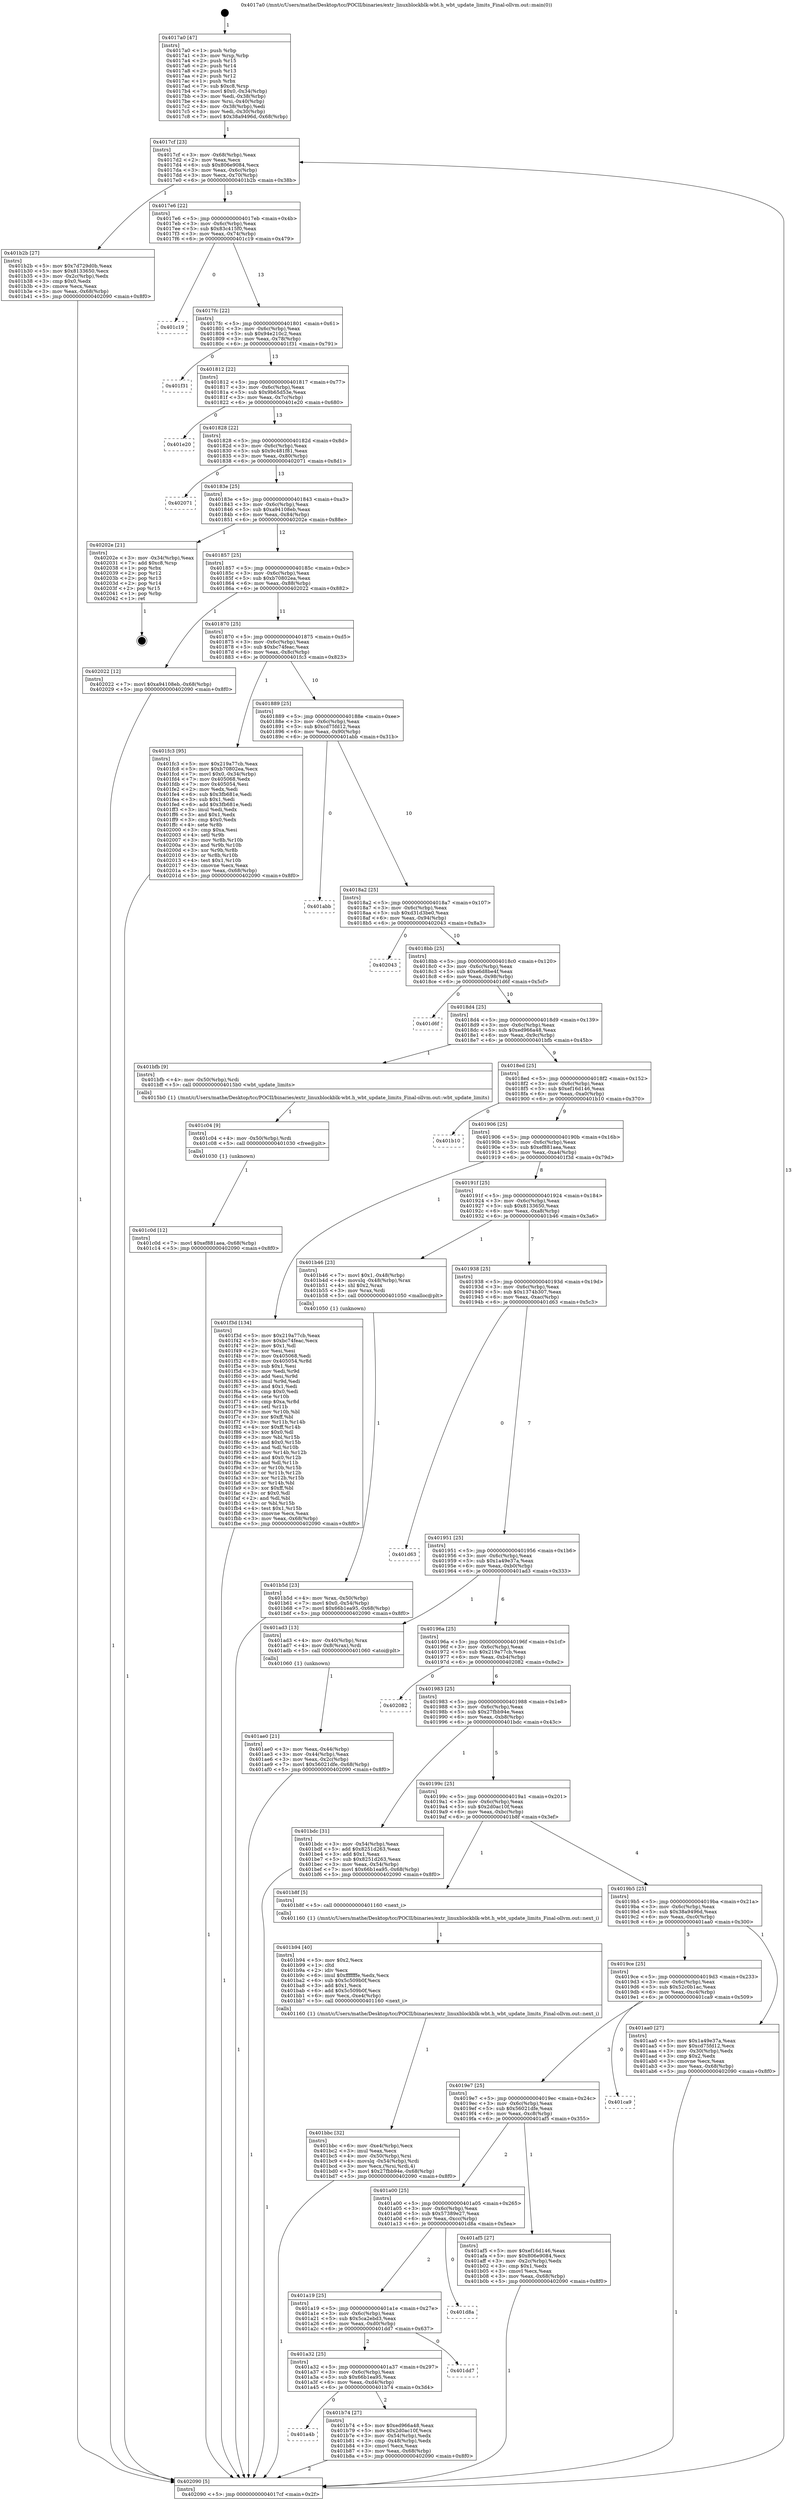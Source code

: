 digraph "0x4017a0" {
  label = "0x4017a0 (/mnt/c/Users/mathe/Desktop/tcc/POCII/binaries/extr_linuxblockblk-wbt.h_wbt_update_limits_Final-ollvm.out::main(0))"
  labelloc = "t"
  node[shape=record]

  Entry [label="",width=0.3,height=0.3,shape=circle,fillcolor=black,style=filled]
  "0x4017cf" [label="{
     0x4017cf [23]\l
     | [instrs]\l
     &nbsp;&nbsp;0x4017cf \<+3\>: mov -0x68(%rbp),%eax\l
     &nbsp;&nbsp;0x4017d2 \<+2\>: mov %eax,%ecx\l
     &nbsp;&nbsp;0x4017d4 \<+6\>: sub $0x806e9084,%ecx\l
     &nbsp;&nbsp;0x4017da \<+3\>: mov %eax,-0x6c(%rbp)\l
     &nbsp;&nbsp;0x4017dd \<+3\>: mov %ecx,-0x70(%rbp)\l
     &nbsp;&nbsp;0x4017e0 \<+6\>: je 0000000000401b2b \<main+0x38b\>\l
  }"]
  "0x401b2b" [label="{
     0x401b2b [27]\l
     | [instrs]\l
     &nbsp;&nbsp;0x401b2b \<+5\>: mov $0x7d729d0b,%eax\l
     &nbsp;&nbsp;0x401b30 \<+5\>: mov $0x8133650,%ecx\l
     &nbsp;&nbsp;0x401b35 \<+3\>: mov -0x2c(%rbp),%edx\l
     &nbsp;&nbsp;0x401b38 \<+3\>: cmp $0x0,%edx\l
     &nbsp;&nbsp;0x401b3b \<+3\>: cmove %ecx,%eax\l
     &nbsp;&nbsp;0x401b3e \<+3\>: mov %eax,-0x68(%rbp)\l
     &nbsp;&nbsp;0x401b41 \<+5\>: jmp 0000000000402090 \<main+0x8f0\>\l
  }"]
  "0x4017e6" [label="{
     0x4017e6 [22]\l
     | [instrs]\l
     &nbsp;&nbsp;0x4017e6 \<+5\>: jmp 00000000004017eb \<main+0x4b\>\l
     &nbsp;&nbsp;0x4017eb \<+3\>: mov -0x6c(%rbp),%eax\l
     &nbsp;&nbsp;0x4017ee \<+5\>: sub $0x83c415f0,%eax\l
     &nbsp;&nbsp;0x4017f3 \<+3\>: mov %eax,-0x74(%rbp)\l
     &nbsp;&nbsp;0x4017f6 \<+6\>: je 0000000000401c19 \<main+0x479\>\l
  }"]
  Exit [label="",width=0.3,height=0.3,shape=circle,fillcolor=black,style=filled,peripheries=2]
  "0x401c19" [label="{
     0x401c19\l
  }", style=dashed]
  "0x4017fc" [label="{
     0x4017fc [22]\l
     | [instrs]\l
     &nbsp;&nbsp;0x4017fc \<+5\>: jmp 0000000000401801 \<main+0x61\>\l
     &nbsp;&nbsp;0x401801 \<+3\>: mov -0x6c(%rbp),%eax\l
     &nbsp;&nbsp;0x401804 \<+5\>: sub $0x94e210c2,%eax\l
     &nbsp;&nbsp;0x401809 \<+3\>: mov %eax,-0x78(%rbp)\l
     &nbsp;&nbsp;0x40180c \<+6\>: je 0000000000401f31 \<main+0x791\>\l
  }"]
  "0x401c0d" [label="{
     0x401c0d [12]\l
     | [instrs]\l
     &nbsp;&nbsp;0x401c0d \<+7\>: movl $0xef881aea,-0x68(%rbp)\l
     &nbsp;&nbsp;0x401c14 \<+5\>: jmp 0000000000402090 \<main+0x8f0\>\l
  }"]
  "0x401f31" [label="{
     0x401f31\l
  }", style=dashed]
  "0x401812" [label="{
     0x401812 [22]\l
     | [instrs]\l
     &nbsp;&nbsp;0x401812 \<+5\>: jmp 0000000000401817 \<main+0x77\>\l
     &nbsp;&nbsp;0x401817 \<+3\>: mov -0x6c(%rbp),%eax\l
     &nbsp;&nbsp;0x40181a \<+5\>: sub $0x9b65d53e,%eax\l
     &nbsp;&nbsp;0x40181f \<+3\>: mov %eax,-0x7c(%rbp)\l
     &nbsp;&nbsp;0x401822 \<+6\>: je 0000000000401e20 \<main+0x680\>\l
  }"]
  "0x401c04" [label="{
     0x401c04 [9]\l
     | [instrs]\l
     &nbsp;&nbsp;0x401c04 \<+4\>: mov -0x50(%rbp),%rdi\l
     &nbsp;&nbsp;0x401c08 \<+5\>: call 0000000000401030 \<free@plt\>\l
     | [calls]\l
     &nbsp;&nbsp;0x401030 \{1\} (unknown)\l
  }"]
  "0x401e20" [label="{
     0x401e20\l
  }", style=dashed]
  "0x401828" [label="{
     0x401828 [22]\l
     | [instrs]\l
     &nbsp;&nbsp;0x401828 \<+5\>: jmp 000000000040182d \<main+0x8d\>\l
     &nbsp;&nbsp;0x40182d \<+3\>: mov -0x6c(%rbp),%eax\l
     &nbsp;&nbsp;0x401830 \<+5\>: sub $0x9c481f81,%eax\l
     &nbsp;&nbsp;0x401835 \<+3\>: mov %eax,-0x80(%rbp)\l
     &nbsp;&nbsp;0x401838 \<+6\>: je 0000000000402071 \<main+0x8d1\>\l
  }"]
  "0x401bbc" [label="{
     0x401bbc [32]\l
     | [instrs]\l
     &nbsp;&nbsp;0x401bbc \<+6\>: mov -0xe4(%rbp),%ecx\l
     &nbsp;&nbsp;0x401bc2 \<+3\>: imul %eax,%ecx\l
     &nbsp;&nbsp;0x401bc5 \<+4\>: mov -0x50(%rbp),%rsi\l
     &nbsp;&nbsp;0x401bc9 \<+4\>: movslq -0x54(%rbp),%rdi\l
     &nbsp;&nbsp;0x401bcd \<+3\>: mov %ecx,(%rsi,%rdi,4)\l
     &nbsp;&nbsp;0x401bd0 \<+7\>: movl $0x27fbb94e,-0x68(%rbp)\l
     &nbsp;&nbsp;0x401bd7 \<+5\>: jmp 0000000000402090 \<main+0x8f0\>\l
  }"]
  "0x402071" [label="{
     0x402071\l
  }", style=dashed]
  "0x40183e" [label="{
     0x40183e [25]\l
     | [instrs]\l
     &nbsp;&nbsp;0x40183e \<+5\>: jmp 0000000000401843 \<main+0xa3\>\l
     &nbsp;&nbsp;0x401843 \<+3\>: mov -0x6c(%rbp),%eax\l
     &nbsp;&nbsp;0x401846 \<+5\>: sub $0xa94108eb,%eax\l
     &nbsp;&nbsp;0x40184b \<+6\>: mov %eax,-0x84(%rbp)\l
     &nbsp;&nbsp;0x401851 \<+6\>: je 000000000040202e \<main+0x88e\>\l
  }"]
  "0x401b94" [label="{
     0x401b94 [40]\l
     | [instrs]\l
     &nbsp;&nbsp;0x401b94 \<+5\>: mov $0x2,%ecx\l
     &nbsp;&nbsp;0x401b99 \<+1\>: cltd\l
     &nbsp;&nbsp;0x401b9a \<+2\>: idiv %ecx\l
     &nbsp;&nbsp;0x401b9c \<+6\>: imul $0xfffffffe,%edx,%ecx\l
     &nbsp;&nbsp;0x401ba2 \<+6\>: sub $0x5c509b0f,%ecx\l
     &nbsp;&nbsp;0x401ba8 \<+3\>: add $0x1,%ecx\l
     &nbsp;&nbsp;0x401bab \<+6\>: add $0x5c509b0f,%ecx\l
     &nbsp;&nbsp;0x401bb1 \<+6\>: mov %ecx,-0xe4(%rbp)\l
     &nbsp;&nbsp;0x401bb7 \<+5\>: call 0000000000401160 \<next_i\>\l
     | [calls]\l
     &nbsp;&nbsp;0x401160 \{1\} (/mnt/c/Users/mathe/Desktop/tcc/POCII/binaries/extr_linuxblockblk-wbt.h_wbt_update_limits_Final-ollvm.out::next_i)\l
  }"]
  "0x40202e" [label="{
     0x40202e [21]\l
     | [instrs]\l
     &nbsp;&nbsp;0x40202e \<+3\>: mov -0x34(%rbp),%eax\l
     &nbsp;&nbsp;0x402031 \<+7\>: add $0xc8,%rsp\l
     &nbsp;&nbsp;0x402038 \<+1\>: pop %rbx\l
     &nbsp;&nbsp;0x402039 \<+2\>: pop %r12\l
     &nbsp;&nbsp;0x40203b \<+2\>: pop %r13\l
     &nbsp;&nbsp;0x40203d \<+2\>: pop %r14\l
     &nbsp;&nbsp;0x40203f \<+2\>: pop %r15\l
     &nbsp;&nbsp;0x402041 \<+1\>: pop %rbp\l
     &nbsp;&nbsp;0x402042 \<+1\>: ret\l
  }"]
  "0x401857" [label="{
     0x401857 [25]\l
     | [instrs]\l
     &nbsp;&nbsp;0x401857 \<+5\>: jmp 000000000040185c \<main+0xbc\>\l
     &nbsp;&nbsp;0x40185c \<+3\>: mov -0x6c(%rbp),%eax\l
     &nbsp;&nbsp;0x40185f \<+5\>: sub $0xb70802ea,%eax\l
     &nbsp;&nbsp;0x401864 \<+6\>: mov %eax,-0x88(%rbp)\l
     &nbsp;&nbsp;0x40186a \<+6\>: je 0000000000402022 \<main+0x882\>\l
  }"]
  "0x401a4b" [label="{
     0x401a4b\l
  }", style=dashed]
  "0x402022" [label="{
     0x402022 [12]\l
     | [instrs]\l
     &nbsp;&nbsp;0x402022 \<+7\>: movl $0xa94108eb,-0x68(%rbp)\l
     &nbsp;&nbsp;0x402029 \<+5\>: jmp 0000000000402090 \<main+0x8f0\>\l
  }"]
  "0x401870" [label="{
     0x401870 [25]\l
     | [instrs]\l
     &nbsp;&nbsp;0x401870 \<+5\>: jmp 0000000000401875 \<main+0xd5\>\l
     &nbsp;&nbsp;0x401875 \<+3\>: mov -0x6c(%rbp),%eax\l
     &nbsp;&nbsp;0x401878 \<+5\>: sub $0xbc74feac,%eax\l
     &nbsp;&nbsp;0x40187d \<+6\>: mov %eax,-0x8c(%rbp)\l
     &nbsp;&nbsp;0x401883 \<+6\>: je 0000000000401fc3 \<main+0x823\>\l
  }"]
  "0x401b74" [label="{
     0x401b74 [27]\l
     | [instrs]\l
     &nbsp;&nbsp;0x401b74 \<+5\>: mov $0xed966a48,%eax\l
     &nbsp;&nbsp;0x401b79 \<+5\>: mov $0x2d0ac10f,%ecx\l
     &nbsp;&nbsp;0x401b7e \<+3\>: mov -0x54(%rbp),%edx\l
     &nbsp;&nbsp;0x401b81 \<+3\>: cmp -0x48(%rbp),%edx\l
     &nbsp;&nbsp;0x401b84 \<+3\>: cmovl %ecx,%eax\l
     &nbsp;&nbsp;0x401b87 \<+3\>: mov %eax,-0x68(%rbp)\l
     &nbsp;&nbsp;0x401b8a \<+5\>: jmp 0000000000402090 \<main+0x8f0\>\l
  }"]
  "0x401fc3" [label="{
     0x401fc3 [95]\l
     | [instrs]\l
     &nbsp;&nbsp;0x401fc3 \<+5\>: mov $0x219a77cb,%eax\l
     &nbsp;&nbsp;0x401fc8 \<+5\>: mov $0xb70802ea,%ecx\l
     &nbsp;&nbsp;0x401fcd \<+7\>: movl $0x0,-0x34(%rbp)\l
     &nbsp;&nbsp;0x401fd4 \<+7\>: mov 0x405068,%edx\l
     &nbsp;&nbsp;0x401fdb \<+7\>: mov 0x405054,%esi\l
     &nbsp;&nbsp;0x401fe2 \<+2\>: mov %edx,%edi\l
     &nbsp;&nbsp;0x401fe4 \<+6\>: sub $0x3fb681e,%edi\l
     &nbsp;&nbsp;0x401fea \<+3\>: sub $0x1,%edi\l
     &nbsp;&nbsp;0x401fed \<+6\>: add $0x3fb681e,%edi\l
     &nbsp;&nbsp;0x401ff3 \<+3\>: imul %edi,%edx\l
     &nbsp;&nbsp;0x401ff6 \<+3\>: and $0x1,%edx\l
     &nbsp;&nbsp;0x401ff9 \<+3\>: cmp $0x0,%edx\l
     &nbsp;&nbsp;0x401ffc \<+4\>: sete %r8b\l
     &nbsp;&nbsp;0x402000 \<+3\>: cmp $0xa,%esi\l
     &nbsp;&nbsp;0x402003 \<+4\>: setl %r9b\l
     &nbsp;&nbsp;0x402007 \<+3\>: mov %r8b,%r10b\l
     &nbsp;&nbsp;0x40200a \<+3\>: and %r9b,%r10b\l
     &nbsp;&nbsp;0x40200d \<+3\>: xor %r9b,%r8b\l
     &nbsp;&nbsp;0x402010 \<+3\>: or %r8b,%r10b\l
     &nbsp;&nbsp;0x402013 \<+4\>: test $0x1,%r10b\l
     &nbsp;&nbsp;0x402017 \<+3\>: cmovne %ecx,%eax\l
     &nbsp;&nbsp;0x40201a \<+3\>: mov %eax,-0x68(%rbp)\l
     &nbsp;&nbsp;0x40201d \<+5\>: jmp 0000000000402090 \<main+0x8f0\>\l
  }"]
  "0x401889" [label="{
     0x401889 [25]\l
     | [instrs]\l
     &nbsp;&nbsp;0x401889 \<+5\>: jmp 000000000040188e \<main+0xee\>\l
     &nbsp;&nbsp;0x40188e \<+3\>: mov -0x6c(%rbp),%eax\l
     &nbsp;&nbsp;0x401891 \<+5\>: sub $0xcd75fd12,%eax\l
     &nbsp;&nbsp;0x401896 \<+6\>: mov %eax,-0x90(%rbp)\l
     &nbsp;&nbsp;0x40189c \<+6\>: je 0000000000401abb \<main+0x31b\>\l
  }"]
  "0x401a32" [label="{
     0x401a32 [25]\l
     | [instrs]\l
     &nbsp;&nbsp;0x401a32 \<+5\>: jmp 0000000000401a37 \<main+0x297\>\l
     &nbsp;&nbsp;0x401a37 \<+3\>: mov -0x6c(%rbp),%eax\l
     &nbsp;&nbsp;0x401a3a \<+5\>: sub $0x66b1ea95,%eax\l
     &nbsp;&nbsp;0x401a3f \<+6\>: mov %eax,-0xd4(%rbp)\l
     &nbsp;&nbsp;0x401a45 \<+6\>: je 0000000000401b74 \<main+0x3d4\>\l
  }"]
  "0x401abb" [label="{
     0x401abb\l
  }", style=dashed]
  "0x4018a2" [label="{
     0x4018a2 [25]\l
     | [instrs]\l
     &nbsp;&nbsp;0x4018a2 \<+5\>: jmp 00000000004018a7 \<main+0x107\>\l
     &nbsp;&nbsp;0x4018a7 \<+3\>: mov -0x6c(%rbp),%eax\l
     &nbsp;&nbsp;0x4018aa \<+5\>: sub $0xd31d3be0,%eax\l
     &nbsp;&nbsp;0x4018af \<+6\>: mov %eax,-0x94(%rbp)\l
     &nbsp;&nbsp;0x4018b5 \<+6\>: je 0000000000402043 \<main+0x8a3\>\l
  }"]
  "0x401dd7" [label="{
     0x401dd7\l
  }", style=dashed]
  "0x402043" [label="{
     0x402043\l
  }", style=dashed]
  "0x4018bb" [label="{
     0x4018bb [25]\l
     | [instrs]\l
     &nbsp;&nbsp;0x4018bb \<+5\>: jmp 00000000004018c0 \<main+0x120\>\l
     &nbsp;&nbsp;0x4018c0 \<+3\>: mov -0x6c(%rbp),%eax\l
     &nbsp;&nbsp;0x4018c3 \<+5\>: sub $0xe6d8be4f,%eax\l
     &nbsp;&nbsp;0x4018c8 \<+6\>: mov %eax,-0x98(%rbp)\l
     &nbsp;&nbsp;0x4018ce \<+6\>: je 0000000000401d6f \<main+0x5cf\>\l
  }"]
  "0x401a19" [label="{
     0x401a19 [25]\l
     | [instrs]\l
     &nbsp;&nbsp;0x401a19 \<+5\>: jmp 0000000000401a1e \<main+0x27e\>\l
     &nbsp;&nbsp;0x401a1e \<+3\>: mov -0x6c(%rbp),%eax\l
     &nbsp;&nbsp;0x401a21 \<+5\>: sub $0x5ca2ebd3,%eax\l
     &nbsp;&nbsp;0x401a26 \<+6\>: mov %eax,-0xd0(%rbp)\l
     &nbsp;&nbsp;0x401a2c \<+6\>: je 0000000000401dd7 \<main+0x637\>\l
  }"]
  "0x401d6f" [label="{
     0x401d6f\l
  }", style=dashed]
  "0x4018d4" [label="{
     0x4018d4 [25]\l
     | [instrs]\l
     &nbsp;&nbsp;0x4018d4 \<+5\>: jmp 00000000004018d9 \<main+0x139\>\l
     &nbsp;&nbsp;0x4018d9 \<+3\>: mov -0x6c(%rbp),%eax\l
     &nbsp;&nbsp;0x4018dc \<+5\>: sub $0xed966a48,%eax\l
     &nbsp;&nbsp;0x4018e1 \<+6\>: mov %eax,-0x9c(%rbp)\l
     &nbsp;&nbsp;0x4018e7 \<+6\>: je 0000000000401bfb \<main+0x45b\>\l
  }"]
  "0x401d8a" [label="{
     0x401d8a\l
  }", style=dashed]
  "0x401bfb" [label="{
     0x401bfb [9]\l
     | [instrs]\l
     &nbsp;&nbsp;0x401bfb \<+4\>: mov -0x50(%rbp),%rdi\l
     &nbsp;&nbsp;0x401bff \<+5\>: call 00000000004015b0 \<wbt_update_limits\>\l
     | [calls]\l
     &nbsp;&nbsp;0x4015b0 \{1\} (/mnt/c/Users/mathe/Desktop/tcc/POCII/binaries/extr_linuxblockblk-wbt.h_wbt_update_limits_Final-ollvm.out::wbt_update_limits)\l
  }"]
  "0x4018ed" [label="{
     0x4018ed [25]\l
     | [instrs]\l
     &nbsp;&nbsp;0x4018ed \<+5\>: jmp 00000000004018f2 \<main+0x152\>\l
     &nbsp;&nbsp;0x4018f2 \<+3\>: mov -0x6c(%rbp),%eax\l
     &nbsp;&nbsp;0x4018f5 \<+5\>: sub $0xef16d146,%eax\l
     &nbsp;&nbsp;0x4018fa \<+6\>: mov %eax,-0xa0(%rbp)\l
     &nbsp;&nbsp;0x401900 \<+6\>: je 0000000000401b10 \<main+0x370\>\l
  }"]
  "0x401b5d" [label="{
     0x401b5d [23]\l
     | [instrs]\l
     &nbsp;&nbsp;0x401b5d \<+4\>: mov %rax,-0x50(%rbp)\l
     &nbsp;&nbsp;0x401b61 \<+7\>: movl $0x0,-0x54(%rbp)\l
     &nbsp;&nbsp;0x401b68 \<+7\>: movl $0x66b1ea95,-0x68(%rbp)\l
     &nbsp;&nbsp;0x401b6f \<+5\>: jmp 0000000000402090 \<main+0x8f0\>\l
  }"]
  "0x401b10" [label="{
     0x401b10\l
  }", style=dashed]
  "0x401906" [label="{
     0x401906 [25]\l
     | [instrs]\l
     &nbsp;&nbsp;0x401906 \<+5\>: jmp 000000000040190b \<main+0x16b\>\l
     &nbsp;&nbsp;0x40190b \<+3\>: mov -0x6c(%rbp),%eax\l
     &nbsp;&nbsp;0x40190e \<+5\>: sub $0xef881aea,%eax\l
     &nbsp;&nbsp;0x401913 \<+6\>: mov %eax,-0xa4(%rbp)\l
     &nbsp;&nbsp;0x401919 \<+6\>: je 0000000000401f3d \<main+0x79d\>\l
  }"]
  "0x401a00" [label="{
     0x401a00 [25]\l
     | [instrs]\l
     &nbsp;&nbsp;0x401a00 \<+5\>: jmp 0000000000401a05 \<main+0x265\>\l
     &nbsp;&nbsp;0x401a05 \<+3\>: mov -0x6c(%rbp),%eax\l
     &nbsp;&nbsp;0x401a08 \<+5\>: sub $0x57389e27,%eax\l
     &nbsp;&nbsp;0x401a0d \<+6\>: mov %eax,-0xcc(%rbp)\l
     &nbsp;&nbsp;0x401a13 \<+6\>: je 0000000000401d8a \<main+0x5ea\>\l
  }"]
  "0x401f3d" [label="{
     0x401f3d [134]\l
     | [instrs]\l
     &nbsp;&nbsp;0x401f3d \<+5\>: mov $0x219a77cb,%eax\l
     &nbsp;&nbsp;0x401f42 \<+5\>: mov $0xbc74feac,%ecx\l
     &nbsp;&nbsp;0x401f47 \<+2\>: mov $0x1,%dl\l
     &nbsp;&nbsp;0x401f49 \<+2\>: xor %esi,%esi\l
     &nbsp;&nbsp;0x401f4b \<+7\>: mov 0x405068,%edi\l
     &nbsp;&nbsp;0x401f52 \<+8\>: mov 0x405054,%r8d\l
     &nbsp;&nbsp;0x401f5a \<+3\>: sub $0x1,%esi\l
     &nbsp;&nbsp;0x401f5d \<+3\>: mov %edi,%r9d\l
     &nbsp;&nbsp;0x401f60 \<+3\>: add %esi,%r9d\l
     &nbsp;&nbsp;0x401f63 \<+4\>: imul %r9d,%edi\l
     &nbsp;&nbsp;0x401f67 \<+3\>: and $0x1,%edi\l
     &nbsp;&nbsp;0x401f6a \<+3\>: cmp $0x0,%edi\l
     &nbsp;&nbsp;0x401f6d \<+4\>: sete %r10b\l
     &nbsp;&nbsp;0x401f71 \<+4\>: cmp $0xa,%r8d\l
     &nbsp;&nbsp;0x401f75 \<+4\>: setl %r11b\l
     &nbsp;&nbsp;0x401f79 \<+3\>: mov %r10b,%bl\l
     &nbsp;&nbsp;0x401f7c \<+3\>: xor $0xff,%bl\l
     &nbsp;&nbsp;0x401f7f \<+3\>: mov %r11b,%r14b\l
     &nbsp;&nbsp;0x401f82 \<+4\>: xor $0xff,%r14b\l
     &nbsp;&nbsp;0x401f86 \<+3\>: xor $0x0,%dl\l
     &nbsp;&nbsp;0x401f89 \<+3\>: mov %bl,%r15b\l
     &nbsp;&nbsp;0x401f8c \<+4\>: and $0x0,%r15b\l
     &nbsp;&nbsp;0x401f90 \<+3\>: and %dl,%r10b\l
     &nbsp;&nbsp;0x401f93 \<+3\>: mov %r14b,%r12b\l
     &nbsp;&nbsp;0x401f96 \<+4\>: and $0x0,%r12b\l
     &nbsp;&nbsp;0x401f9a \<+3\>: and %dl,%r11b\l
     &nbsp;&nbsp;0x401f9d \<+3\>: or %r10b,%r15b\l
     &nbsp;&nbsp;0x401fa0 \<+3\>: or %r11b,%r12b\l
     &nbsp;&nbsp;0x401fa3 \<+3\>: xor %r12b,%r15b\l
     &nbsp;&nbsp;0x401fa6 \<+3\>: or %r14b,%bl\l
     &nbsp;&nbsp;0x401fa9 \<+3\>: xor $0xff,%bl\l
     &nbsp;&nbsp;0x401fac \<+3\>: or $0x0,%dl\l
     &nbsp;&nbsp;0x401faf \<+2\>: and %dl,%bl\l
     &nbsp;&nbsp;0x401fb1 \<+3\>: or %bl,%r15b\l
     &nbsp;&nbsp;0x401fb4 \<+4\>: test $0x1,%r15b\l
     &nbsp;&nbsp;0x401fb8 \<+3\>: cmovne %ecx,%eax\l
     &nbsp;&nbsp;0x401fbb \<+3\>: mov %eax,-0x68(%rbp)\l
     &nbsp;&nbsp;0x401fbe \<+5\>: jmp 0000000000402090 \<main+0x8f0\>\l
  }"]
  "0x40191f" [label="{
     0x40191f [25]\l
     | [instrs]\l
     &nbsp;&nbsp;0x40191f \<+5\>: jmp 0000000000401924 \<main+0x184\>\l
     &nbsp;&nbsp;0x401924 \<+3\>: mov -0x6c(%rbp),%eax\l
     &nbsp;&nbsp;0x401927 \<+5\>: sub $0x8133650,%eax\l
     &nbsp;&nbsp;0x40192c \<+6\>: mov %eax,-0xa8(%rbp)\l
     &nbsp;&nbsp;0x401932 \<+6\>: je 0000000000401b46 \<main+0x3a6\>\l
  }"]
  "0x401af5" [label="{
     0x401af5 [27]\l
     | [instrs]\l
     &nbsp;&nbsp;0x401af5 \<+5\>: mov $0xef16d146,%eax\l
     &nbsp;&nbsp;0x401afa \<+5\>: mov $0x806e9084,%ecx\l
     &nbsp;&nbsp;0x401aff \<+3\>: mov -0x2c(%rbp),%edx\l
     &nbsp;&nbsp;0x401b02 \<+3\>: cmp $0x1,%edx\l
     &nbsp;&nbsp;0x401b05 \<+3\>: cmovl %ecx,%eax\l
     &nbsp;&nbsp;0x401b08 \<+3\>: mov %eax,-0x68(%rbp)\l
     &nbsp;&nbsp;0x401b0b \<+5\>: jmp 0000000000402090 \<main+0x8f0\>\l
  }"]
  "0x401b46" [label="{
     0x401b46 [23]\l
     | [instrs]\l
     &nbsp;&nbsp;0x401b46 \<+7\>: movl $0x1,-0x48(%rbp)\l
     &nbsp;&nbsp;0x401b4d \<+4\>: movslq -0x48(%rbp),%rax\l
     &nbsp;&nbsp;0x401b51 \<+4\>: shl $0x2,%rax\l
     &nbsp;&nbsp;0x401b55 \<+3\>: mov %rax,%rdi\l
     &nbsp;&nbsp;0x401b58 \<+5\>: call 0000000000401050 \<malloc@plt\>\l
     | [calls]\l
     &nbsp;&nbsp;0x401050 \{1\} (unknown)\l
  }"]
  "0x401938" [label="{
     0x401938 [25]\l
     | [instrs]\l
     &nbsp;&nbsp;0x401938 \<+5\>: jmp 000000000040193d \<main+0x19d\>\l
     &nbsp;&nbsp;0x40193d \<+3\>: mov -0x6c(%rbp),%eax\l
     &nbsp;&nbsp;0x401940 \<+5\>: sub $0x1374b307,%eax\l
     &nbsp;&nbsp;0x401945 \<+6\>: mov %eax,-0xac(%rbp)\l
     &nbsp;&nbsp;0x40194b \<+6\>: je 0000000000401d63 \<main+0x5c3\>\l
  }"]
  "0x4019e7" [label="{
     0x4019e7 [25]\l
     | [instrs]\l
     &nbsp;&nbsp;0x4019e7 \<+5\>: jmp 00000000004019ec \<main+0x24c\>\l
     &nbsp;&nbsp;0x4019ec \<+3\>: mov -0x6c(%rbp),%eax\l
     &nbsp;&nbsp;0x4019ef \<+5\>: sub $0x56021dfe,%eax\l
     &nbsp;&nbsp;0x4019f4 \<+6\>: mov %eax,-0xc8(%rbp)\l
     &nbsp;&nbsp;0x4019fa \<+6\>: je 0000000000401af5 \<main+0x355\>\l
  }"]
  "0x401d63" [label="{
     0x401d63\l
  }", style=dashed]
  "0x401951" [label="{
     0x401951 [25]\l
     | [instrs]\l
     &nbsp;&nbsp;0x401951 \<+5\>: jmp 0000000000401956 \<main+0x1b6\>\l
     &nbsp;&nbsp;0x401956 \<+3\>: mov -0x6c(%rbp),%eax\l
     &nbsp;&nbsp;0x401959 \<+5\>: sub $0x1a49e37a,%eax\l
     &nbsp;&nbsp;0x40195e \<+6\>: mov %eax,-0xb0(%rbp)\l
     &nbsp;&nbsp;0x401964 \<+6\>: je 0000000000401ad3 \<main+0x333\>\l
  }"]
  "0x401ca9" [label="{
     0x401ca9\l
  }", style=dashed]
  "0x401ad3" [label="{
     0x401ad3 [13]\l
     | [instrs]\l
     &nbsp;&nbsp;0x401ad3 \<+4\>: mov -0x40(%rbp),%rax\l
     &nbsp;&nbsp;0x401ad7 \<+4\>: mov 0x8(%rax),%rdi\l
     &nbsp;&nbsp;0x401adb \<+5\>: call 0000000000401060 \<atoi@plt\>\l
     | [calls]\l
     &nbsp;&nbsp;0x401060 \{1\} (unknown)\l
  }"]
  "0x40196a" [label="{
     0x40196a [25]\l
     | [instrs]\l
     &nbsp;&nbsp;0x40196a \<+5\>: jmp 000000000040196f \<main+0x1cf\>\l
     &nbsp;&nbsp;0x40196f \<+3\>: mov -0x6c(%rbp),%eax\l
     &nbsp;&nbsp;0x401972 \<+5\>: sub $0x219a77cb,%eax\l
     &nbsp;&nbsp;0x401977 \<+6\>: mov %eax,-0xb4(%rbp)\l
     &nbsp;&nbsp;0x40197d \<+6\>: je 0000000000402082 \<main+0x8e2\>\l
  }"]
  "0x401ae0" [label="{
     0x401ae0 [21]\l
     | [instrs]\l
     &nbsp;&nbsp;0x401ae0 \<+3\>: mov %eax,-0x44(%rbp)\l
     &nbsp;&nbsp;0x401ae3 \<+3\>: mov -0x44(%rbp),%eax\l
     &nbsp;&nbsp;0x401ae6 \<+3\>: mov %eax,-0x2c(%rbp)\l
     &nbsp;&nbsp;0x401ae9 \<+7\>: movl $0x56021dfe,-0x68(%rbp)\l
     &nbsp;&nbsp;0x401af0 \<+5\>: jmp 0000000000402090 \<main+0x8f0\>\l
  }"]
  "0x402082" [label="{
     0x402082\l
  }", style=dashed]
  "0x401983" [label="{
     0x401983 [25]\l
     | [instrs]\l
     &nbsp;&nbsp;0x401983 \<+5\>: jmp 0000000000401988 \<main+0x1e8\>\l
     &nbsp;&nbsp;0x401988 \<+3\>: mov -0x6c(%rbp),%eax\l
     &nbsp;&nbsp;0x40198b \<+5\>: sub $0x27fbb94e,%eax\l
     &nbsp;&nbsp;0x401990 \<+6\>: mov %eax,-0xb8(%rbp)\l
     &nbsp;&nbsp;0x401996 \<+6\>: je 0000000000401bdc \<main+0x43c\>\l
  }"]
  "0x4017a0" [label="{
     0x4017a0 [47]\l
     | [instrs]\l
     &nbsp;&nbsp;0x4017a0 \<+1\>: push %rbp\l
     &nbsp;&nbsp;0x4017a1 \<+3\>: mov %rsp,%rbp\l
     &nbsp;&nbsp;0x4017a4 \<+2\>: push %r15\l
     &nbsp;&nbsp;0x4017a6 \<+2\>: push %r14\l
     &nbsp;&nbsp;0x4017a8 \<+2\>: push %r13\l
     &nbsp;&nbsp;0x4017aa \<+2\>: push %r12\l
     &nbsp;&nbsp;0x4017ac \<+1\>: push %rbx\l
     &nbsp;&nbsp;0x4017ad \<+7\>: sub $0xc8,%rsp\l
     &nbsp;&nbsp;0x4017b4 \<+7\>: movl $0x0,-0x34(%rbp)\l
     &nbsp;&nbsp;0x4017bb \<+3\>: mov %edi,-0x38(%rbp)\l
     &nbsp;&nbsp;0x4017be \<+4\>: mov %rsi,-0x40(%rbp)\l
     &nbsp;&nbsp;0x4017c2 \<+3\>: mov -0x38(%rbp),%edi\l
     &nbsp;&nbsp;0x4017c5 \<+3\>: mov %edi,-0x30(%rbp)\l
     &nbsp;&nbsp;0x4017c8 \<+7\>: movl $0x38a9496d,-0x68(%rbp)\l
  }"]
  "0x401bdc" [label="{
     0x401bdc [31]\l
     | [instrs]\l
     &nbsp;&nbsp;0x401bdc \<+3\>: mov -0x54(%rbp),%eax\l
     &nbsp;&nbsp;0x401bdf \<+5\>: add $0x8251d263,%eax\l
     &nbsp;&nbsp;0x401be4 \<+3\>: add $0x1,%eax\l
     &nbsp;&nbsp;0x401be7 \<+5\>: sub $0x8251d263,%eax\l
     &nbsp;&nbsp;0x401bec \<+3\>: mov %eax,-0x54(%rbp)\l
     &nbsp;&nbsp;0x401bef \<+7\>: movl $0x66b1ea95,-0x68(%rbp)\l
     &nbsp;&nbsp;0x401bf6 \<+5\>: jmp 0000000000402090 \<main+0x8f0\>\l
  }"]
  "0x40199c" [label="{
     0x40199c [25]\l
     | [instrs]\l
     &nbsp;&nbsp;0x40199c \<+5\>: jmp 00000000004019a1 \<main+0x201\>\l
     &nbsp;&nbsp;0x4019a1 \<+3\>: mov -0x6c(%rbp),%eax\l
     &nbsp;&nbsp;0x4019a4 \<+5\>: sub $0x2d0ac10f,%eax\l
     &nbsp;&nbsp;0x4019a9 \<+6\>: mov %eax,-0xbc(%rbp)\l
     &nbsp;&nbsp;0x4019af \<+6\>: je 0000000000401b8f \<main+0x3ef\>\l
  }"]
  "0x402090" [label="{
     0x402090 [5]\l
     | [instrs]\l
     &nbsp;&nbsp;0x402090 \<+5\>: jmp 00000000004017cf \<main+0x2f\>\l
  }"]
  "0x401b8f" [label="{
     0x401b8f [5]\l
     | [instrs]\l
     &nbsp;&nbsp;0x401b8f \<+5\>: call 0000000000401160 \<next_i\>\l
     | [calls]\l
     &nbsp;&nbsp;0x401160 \{1\} (/mnt/c/Users/mathe/Desktop/tcc/POCII/binaries/extr_linuxblockblk-wbt.h_wbt_update_limits_Final-ollvm.out::next_i)\l
  }"]
  "0x4019b5" [label="{
     0x4019b5 [25]\l
     | [instrs]\l
     &nbsp;&nbsp;0x4019b5 \<+5\>: jmp 00000000004019ba \<main+0x21a\>\l
     &nbsp;&nbsp;0x4019ba \<+3\>: mov -0x6c(%rbp),%eax\l
     &nbsp;&nbsp;0x4019bd \<+5\>: sub $0x38a9496d,%eax\l
     &nbsp;&nbsp;0x4019c2 \<+6\>: mov %eax,-0xc0(%rbp)\l
     &nbsp;&nbsp;0x4019c8 \<+6\>: je 0000000000401aa0 \<main+0x300\>\l
  }"]
  "0x4019ce" [label="{
     0x4019ce [25]\l
     | [instrs]\l
     &nbsp;&nbsp;0x4019ce \<+5\>: jmp 00000000004019d3 \<main+0x233\>\l
     &nbsp;&nbsp;0x4019d3 \<+3\>: mov -0x6c(%rbp),%eax\l
     &nbsp;&nbsp;0x4019d6 \<+5\>: sub $0x52c0b1ac,%eax\l
     &nbsp;&nbsp;0x4019db \<+6\>: mov %eax,-0xc4(%rbp)\l
     &nbsp;&nbsp;0x4019e1 \<+6\>: je 0000000000401ca9 \<main+0x509\>\l
  }"]
  "0x401aa0" [label="{
     0x401aa0 [27]\l
     | [instrs]\l
     &nbsp;&nbsp;0x401aa0 \<+5\>: mov $0x1a49e37a,%eax\l
     &nbsp;&nbsp;0x401aa5 \<+5\>: mov $0xcd75fd12,%ecx\l
     &nbsp;&nbsp;0x401aaa \<+3\>: mov -0x30(%rbp),%edx\l
     &nbsp;&nbsp;0x401aad \<+3\>: cmp $0x2,%edx\l
     &nbsp;&nbsp;0x401ab0 \<+3\>: cmovne %ecx,%eax\l
     &nbsp;&nbsp;0x401ab3 \<+3\>: mov %eax,-0x68(%rbp)\l
     &nbsp;&nbsp;0x401ab6 \<+5\>: jmp 0000000000402090 \<main+0x8f0\>\l
  }"]
  Entry -> "0x4017a0" [label=" 1"]
  "0x4017cf" -> "0x401b2b" [label=" 1"]
  "0x4017cf" -> "0x4017e6" [label=" 13"]
  "0x40202e" -> Exit [label=" 1"]
  "0x4017e6" -> "0x401c19" [label=" 0"]
  "0x4017e6" -> "0x4017fc" [label=" 13"]
  "0x402022" -> "0x402090" [label=" 1"]
  "0x4017fc" -> "0x401f31" [label=" 0"]
  "0x4017fc" -> "0x401812" [label=" 13"]
  "0x401fc3" -> "0x402090" [label=" 1"]
  "0x401812" -> "0x401e20" [label=" 0"]
  "0x401812" -> "0x401828" [label=" 13"]
  "0x401f3d" -> "0x402090" [label=" 1"]
  "0x401828" -> "0x402071" [label=" 0"]
  "0x401828" -> "0x40183e" [label=" 13"]
  "0x401c0d" -> "0x402090" [label=" 1"]
  "0x40183e" -> "0x40202e" [label=" 1"]
  "0x40183e" -> "0x401857" [label=" 12"]
  "0x401c04" -> "0x401c0d" [label=" 1"]
  "0x401857" -> "0x402022" [label=" 1"]
  "0x401857" -> "0x401870" [label=" 11"]
  "0x401bfb" -> "0x401c04" [label=" 1"]
  "0x401870" -> "0x401fc3" [label=" 1"]
  "0x401870" -> "0x401889" [label=" 10"]
  "0x401bdc" -> "0x402090" [label=" 1"]
  "0x401889" -> "0x401abb" [label=" 0"]
  "0x401889" -> "0x4018a2" [label=" 10"]
  "0x401b94" -> "0x401bbc" [label=" 1"]
  "0x4018a2" -> "0x402043" [label=" 0"]
  "0x4018a2" -> "0x4018bb" [label=" 10"]
  "0x401b8f" -> "0x401b94" [label=" 1"]
  "0x4018bb" -> "0x401d6f" [label=" 0"]
  "0x4018bb" -> "0x4018d4" [label=" 10"]
  "0x401a32" -> "0x401a4b" [label=" 0"]
  "0x4018d4" -> "0x401bfb" [label=" 1"]
  "0x4018d4" -> "0x4018ed" [label=" 9"]
  "0x401a32" -> "0x401b74" [label=" 2"]
  "0x4018ed" -> "0x401b10" [label=" 0"]
  "0x4018ed" -> "0x401906" [label=" 9"]
  "0x401a19" -> "0x401a32" [label=" 2"]
  "0x401906" -> "0x401f3d" [label=" 1"]
  "0x401906" -> "0x40191f" [label=" 8"]
  "0x401a19" -> "0x401dd7" [label=" 0"]
  "0x40191f" -> "0x401b46" [label=" 1"]
  "0x40191f" -> "0x401938" [label=" 7"]
  "0x401b74" -> "0x402090" [label=" 2"]
  "0x401938" -> "0x401d63" [label=" 0"]
  "0x401938" -> "0x401951" [label=" 7"]
  "0x401a00" -> "0x401d8a" [label=" 0"]
  "0x401951" -> "0x401ad3" [label=" 1"]
  "0x401951" -> "0x40196a" [label=" 6"]
  "0x401bbc" -> "0x402090" [label=" 1"]
  "0x40196a" -> "0x402082" [label=" 0"]
  "0x40196a" -> "0x401983" [label=" 6"]
  "0x401b46" -> "0x401b5d" [label=" 1"]
  "0x401983" -> "0x401bdc" [label=" 1"]
  "0x401983" -> "0x40199c" [label=" 5"]
  "0x401b2b" -> "0x402090" [label=" 1"]
  "0x40199c" -> "0x401b8f" [label=" 1"]
  "0x40199c" -> "0x4019b5" [label=" 4"]
  "0x401af5" -> "0x402090" [label=" 1"]
  "0x4019b5" -> "0x401aa0" [label=" 1"]
  "0x4019b5" -> "0x4019ce" [label=" 3"]
  "0x401aa0" -> "0x402090" [label=" 1"]
  "0x4017a0" -> "0x4017cf" [label=" 1"]
  "0x402090" -> "0x4017cf" [label=" 13"]
  "0x401ad3" -> "0x401ae0" [label=" 1"]
  "0x401ae0" -> "0x402090" [label=" 1"]
  "0x401b5d" -> "0x402090" [label=" 1"]
  "0x4019ce" -> "0x401ca9" [label=" 0"]
  "0x4019ce" -> "0x4019e7" [label=" 3"]
  "0x401a00" -> "0x401a19" [label=" 2"]
  "0x4019e7" -> "0x401af5" [label=" 1"]
  "0x4019e7" -> "0x401a00" [label=" 2"]
}
